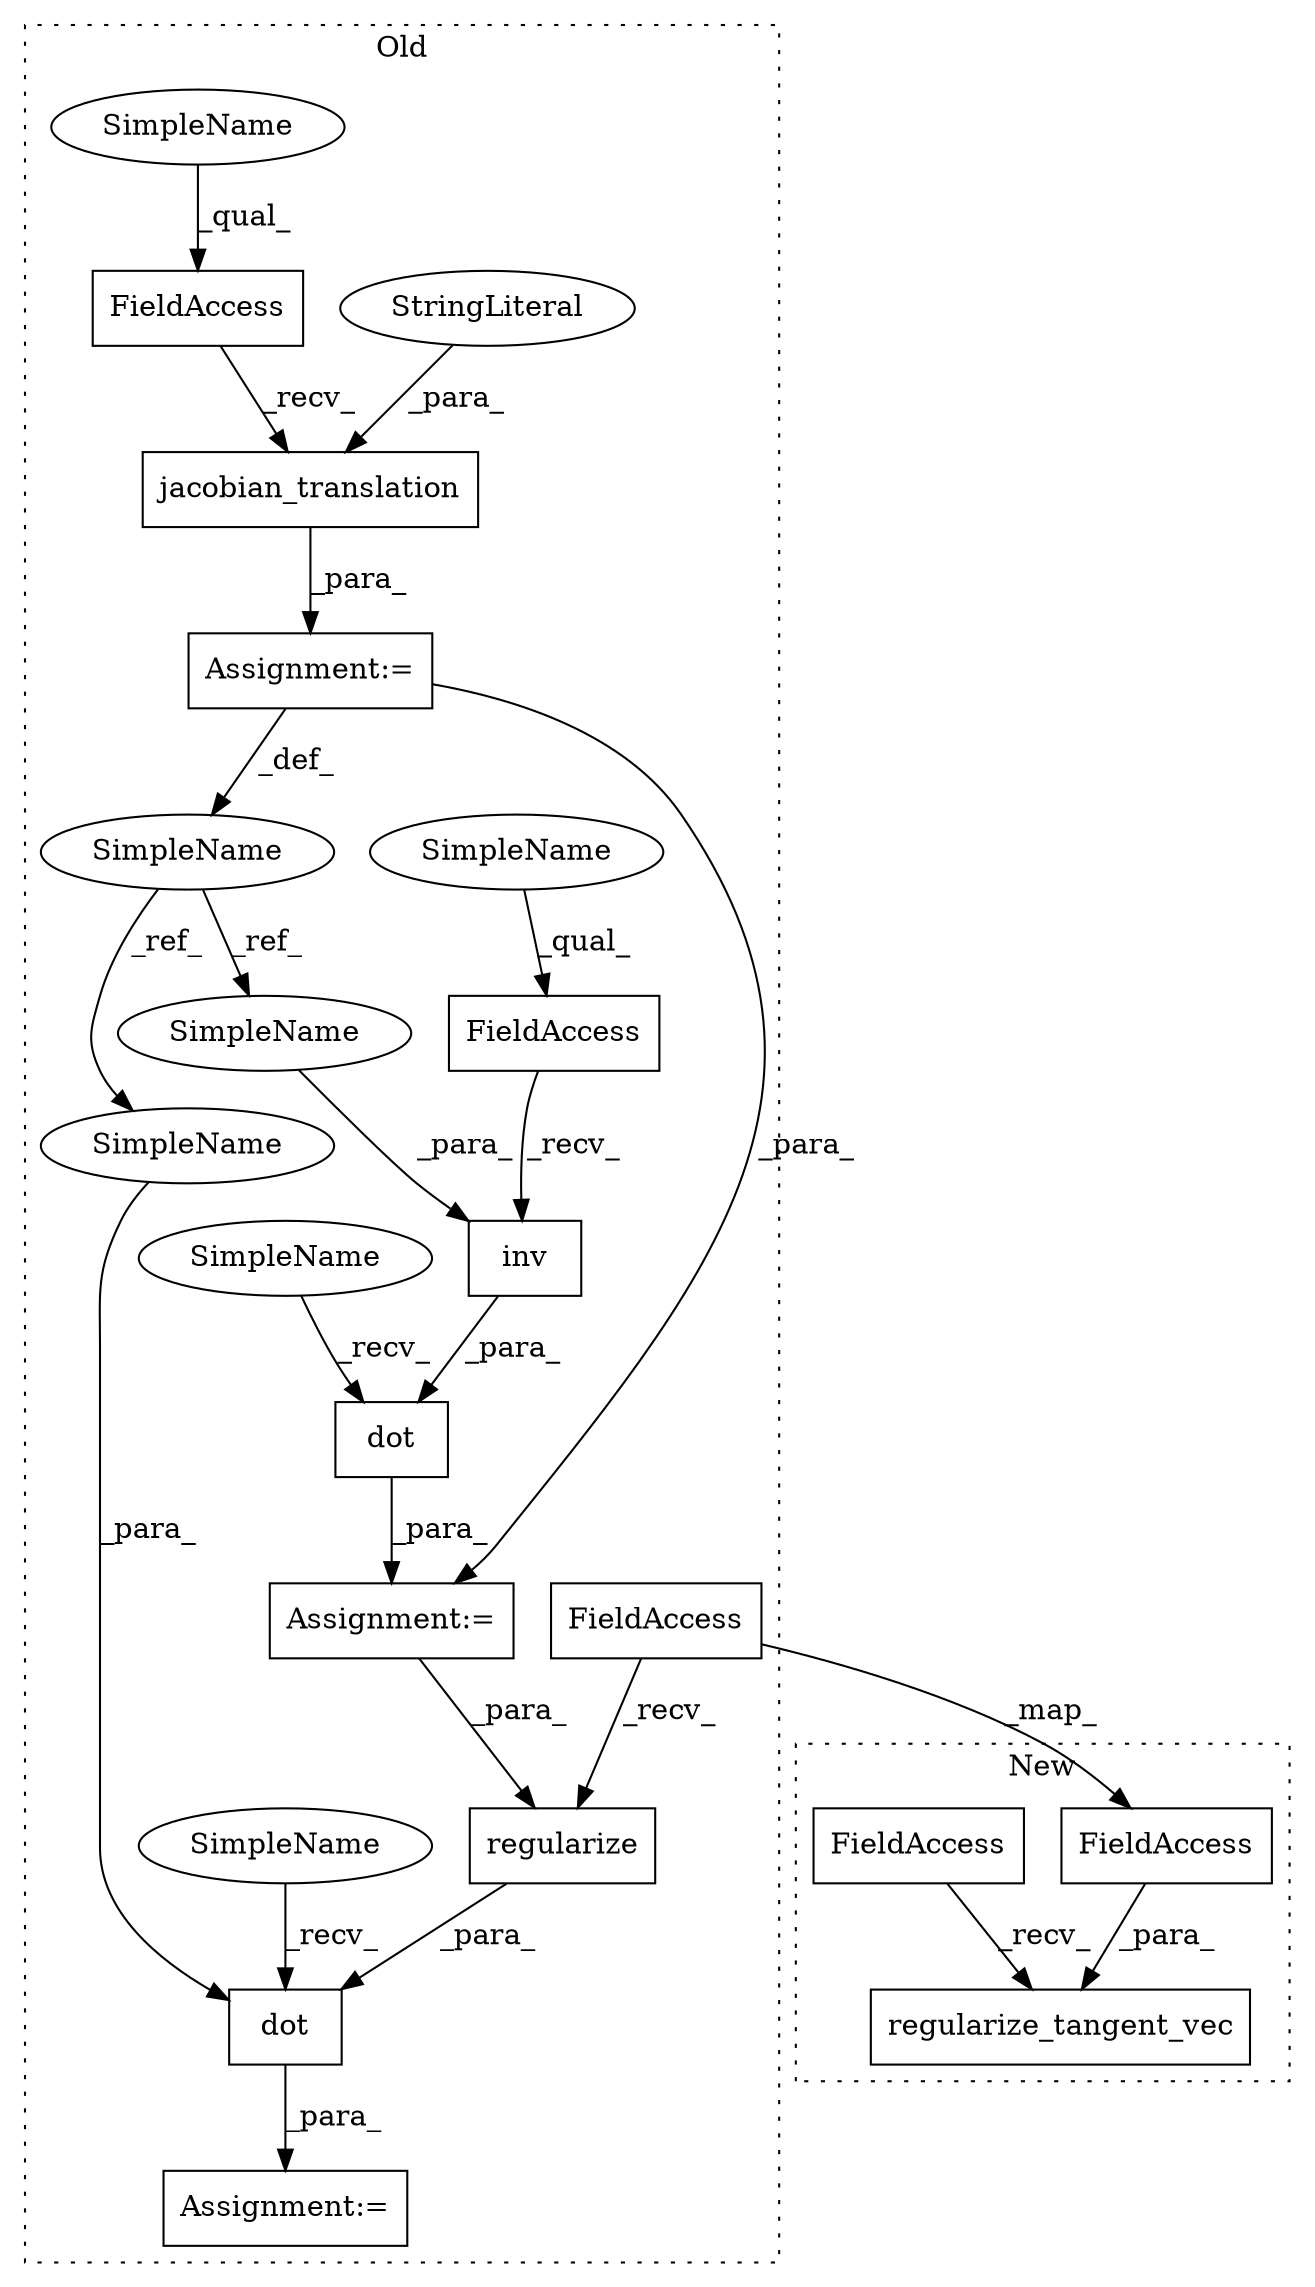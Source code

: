 digraph G {
subgraph cluster0 {
1 [label="dot" a="32" s="27717,27759" l="4,1" shape="box"];
3 [label="inv" a="32" s="27734,27746" l="4,1" shape="box"];
4 [label="FieldAccess" a="22" s="27721" l="12" shape="box"];
5 [label="SimpleName" a="42" s="27624" l="8" shape="ellipse"];
6 [label="dot" a="32" s="27853,27883" l="4,1" shape="box"];
7 [label="regularize" a="32" s="27799,27827" l="11,1" shape="box"];
9 [label="jacobian_translation" a="32" s="27644,27682" l="21,1" shape="box"];
10 [label="FieldAccess" a="22" s="27633" l="10" shape="box"];
11 [label="FieldAccess" a="22" s="27788" l="10" shape="box"];
13 [label="Assignment:=" a="7" s="27846" l="1" shape="box"];
14 [label="Assignment:=" a="7" s="27710" l="1" shape="box"];
15 [label="Assignment:=" a="7" s="27632" l="1" shape="box"];
16 [label="StringLiteral" a="45" s="27676" l="6" shape="ellipse"];
17 [label="SimpleName" a="42" s="27633" l="4" shape="ellipse"];
18 [label="SimpleName" a="42" s="27721" l="5" shape="ellipse"];
19 [label="SimpleName" a="42" s="27711" l="5" shape="ellipse"];
20 [label="SimpleName" a="42" s="27847" l="5" shape="ellipse"];
21 [label="SimpleName" a="42" s="27738" l="8" shape="ellipse"];
22 [label="SimpleName" a="42" s="27857" l="8" shape="ellipse"];
label = "Old";
style="dotted";
}
subgraph cluster1 {
2 [label="regularize_tangent_vec" a="32" s="27135,27191" l="23,1" shape="box"];
8 [label="FieldAccess" a="22" s="27122" l="5" shape="box"];
12 [label="FieldAccess" a="22" s="27158" l="10" shape="box"];
label = "New";
style="dotted";
}
1 -> 14 [label="_para_"];
3 -> 1 [label="_para_"];
4 -> 3 [label="_recv_"];
5 -> 21 [label="_ref_"];
5 -> 22 [label="_ref_"];
6 -> 13 [label="_para_"];
7 -> 6 [label="_para_"];
8 -> 2 [label="_recv_"];
9 -> 15 [label="_para_"];
10 -> 9 [label="_recv_"];
11 -> 12 [label="_map_"];
11 -> 7 [label="_recv_"];
12 -> 2 [label="_para_"];
14 -> 7 [label="_para_"];
15 -> 5 [label="_def_"];
15 -> 14 [label="_para_"];
16 -> 9 [label="_para_"];
17 -> 10 [label="_qual_"];
18 -> 4 [label="_qual_"];
19 -> 1 [label="_recv_"];
20 -> 6 [label="_recv_"];
21 -> 3 [label="_para_"];
22 -> 6 [label="_para_"];
}